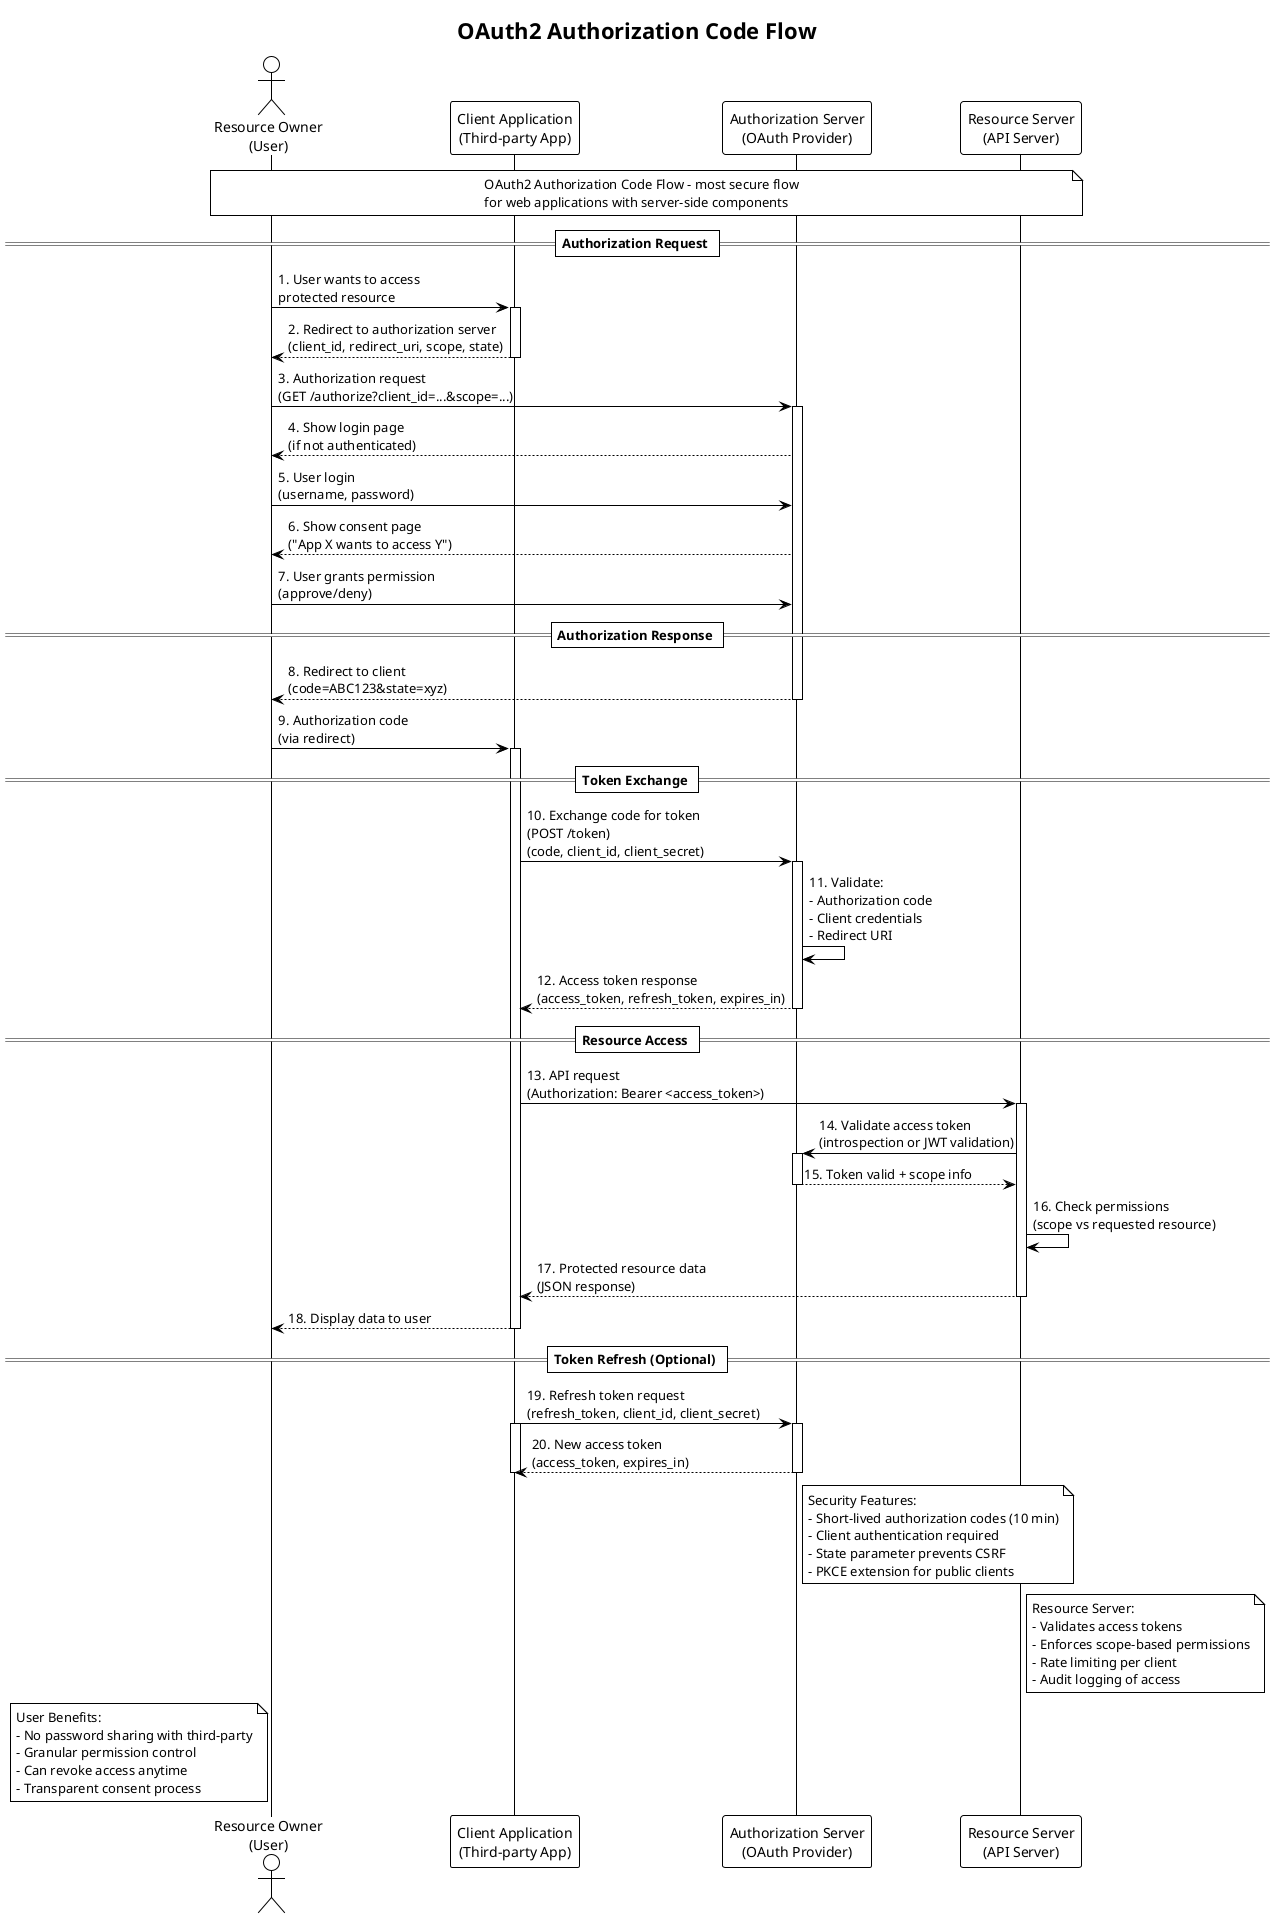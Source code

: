 @startuml
!theme plain
title OAuth2 Authorization Code Flow

actor "Resource Owner\n(User)" as user
participant "Client Application\n(Third-party App)" as client
participant "Authorization Server\n(OAuth Provider)" as auth
participant "Resource Server\n(API Server)" as api

note over user, api
  OAuth2 Authorization Code Flow - most secure flow
  for web applications with server-side components
end note

== Authorization Request ==

user -> client: 1. User wants to access\nprotected resource
activate client

client --> user: 2. Redirect to authorization server\n(client_id, redirect_uri, scope, state)
deactivate client

user -> auth: 3. Authorization request\n(GET /authorize?client_id=...&scope=...)
activate auth

auth --> user: 4. Show login page\n(if not authenticated)

user -> auth: 5. User login\n(username, password)

auth --> user: 6. Show consent page\n("App X wants to access Y")

user -> auth: 7. User grants permission\n(approve/deny)

== Authorization Response ==

auth --> user: 8. Redirect to client\n(code=ABC123&state=xyz)
deactivate auth

user -> client: 9. Authorization code\n(via redirect)
activate client

== Token Exchange ==

client -> auth: 10. Exchange code for token\n(POST /token)\n(code, client_id, client_secret)
activate auth

auth -> auth: 11. Validate:\n- Authorization code\n- Client credentials\n- Redirect URI

auth --> client: 12. Access token response\n(access_token, refresh_token, expires_in)
deactivate auth

== Resource Access ==

client -> api: 13. API request\n(Authorization: Bearer <access_token>)
activate api

api -> auth: 14. Validate access token\n(introspection or JWT validation)
activate auth
auth --> api: 15. Token valid + scope info
deactivate auth

api -> api: 16. Check permissions\n(scope vs requested resource)

api --> client: 17. Protected resource data\n(JSON response)
deactivate api

client --> user: 18. Display data to user
deactivate client

== Token Refresh (Optional) ==

client -> auth: 19. Refresh token request\n(refresh_token, client_id, client_secret)
activate auth
activate client

auth --> client: 20. New access token\n(access_token, expires_in)
deactivate auth
deactivate client

note right of auth
  Security Features:
  - Short-lived authorization codes (10 min)
  - Client authentication required
  - State parameter prevents CSRF
  - PKCE extension for public clients
end note

note right of api
  Resource Server:
  - Validates access tokens
  - Enforces scope-based permissions
  - Rate limiting per client
  - Audit logging of access
end note

note left of user
  User Benefits:
  - No password sharing with third-party
  - Granular permission control
  - Can revoke access anytime
  - Transparent consent process
end note

@enduml